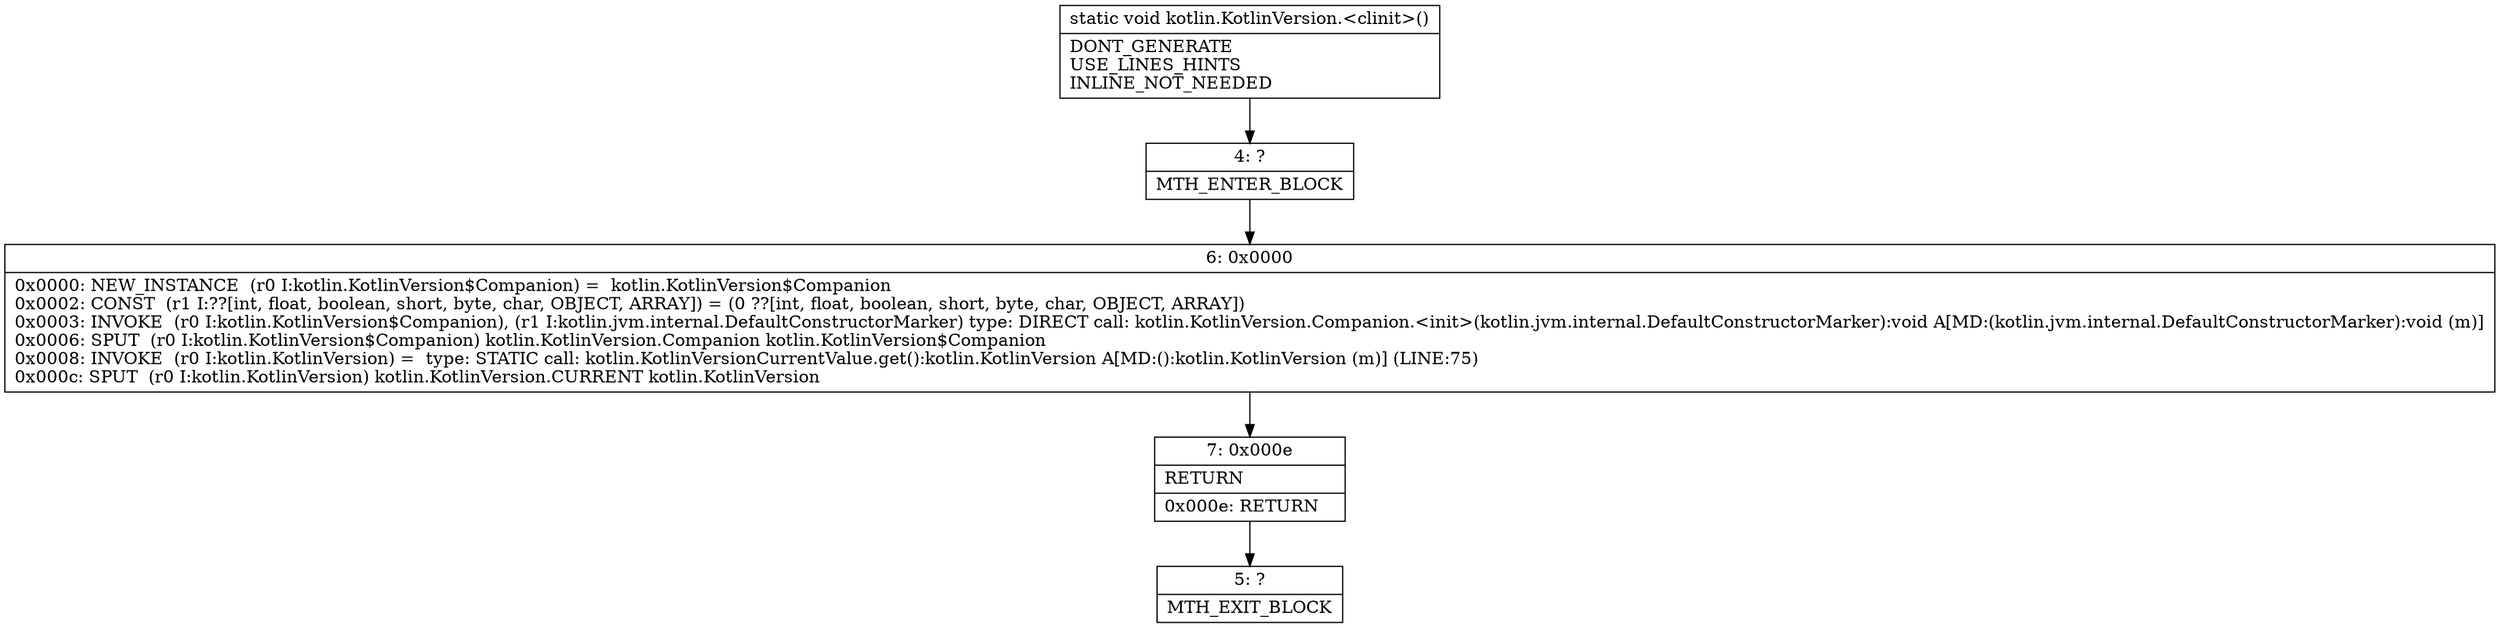 digraph "CFG forkotlin.KotlinVersion.\<clinit\>()V" {
Node_4 [shape=record,label="{4\:\ ?|MTH_ENTER_BLOCK\l}"];
Node_6 [shape=record,label="{6\:\ 0x0000|0x0000: NEW_INSTANCE  (r0 I:kotlin.KotlinVersion$Companion) =  kotlin.KotlinVersion$Companion \l0x0002: CONST  (r1 I:??[int, float, boolean, short, byte, char, OBJECT, ARRAY]) = (0 ??[int, float, boolean, short, byte, char, OBJECT, ARRAY]) \l0x0003: INVOKE  (r0 I:kotlin.KotlinVersion$Companion), (r1 I:kotlin.jvm.internal.DefaultConstructorMarker) type: DIRECT call: kotlin.KotlinVersion.Companion.\<init\>(kotlin.jvm.internal.DefaultConstructorMarker):void A[MD:(kotlin.jvm.internal.DefaultConstructorMarker):void (m)]\l0x0006: SPUT  (r0 I:kotlin.KotlinVersion$Companion) kotlin.KotlinVersion.Companion kotlin.KotlinVersion$Companion \l0x0008: INVOKE  (r0 I:kotlin.KotlinVersion) =  type: STATIC call: kotlin.KotlinVersionCurrentValue.get():kotlin.KotlinVersion A[MD:():kotlin.KotlinVersion (m)] (LINE:75)\l0x000c: SPUT  (r0 I:kotlin.KotlinVersion) kotlin.KotlinVersion.CURRENT kotlin.KotlinVersion \l}"];
Node_7 [shape=record,label="{7\:\ 0x000e|RETURN\l|0x000e: RETURN   \l}"];
Node_5 [shape=record,label="{5\:\ ?|MTH_EXIT_BLOCK\l}"];
MethodNode[shape=record,label="{static void kotlin.KotlinVersion.\<clinit\>()  | DONT_GENERATE\lUSE_LINES_HINTS\lINLINE_NOT_NEEDED\l}"];
MethodNode -> Node_4;Node_4 -> Node_6;
Node_6 -> Node_7;
Node_7 -> Node_5;
}

